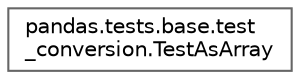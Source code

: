 digraph "Graphical Class Hierarchy"
{
 // LATEX_PDF_SIZE
  bgcolor="transparent";
  edge [fontname=Helvetica,fontsize=10,labelfontname=Helvetica,labelfontsize=10];
  node [fontname=Helvetica,fontsize=10,shape=box,height=0.2,width=0.4];
  rankdir="LR";
  Node0 [id="Node000000",label="pandas.tests.base.test\l_conversion.TestAsArray",height=0.2,width=0.4,color="grey40", fillcolor="white", style="filled",URL="$d6/d0b/classpandas_1_1tests_1_1base_1_1test__conversion_1_1TestAsArray.html",tooltip=" "];
}
